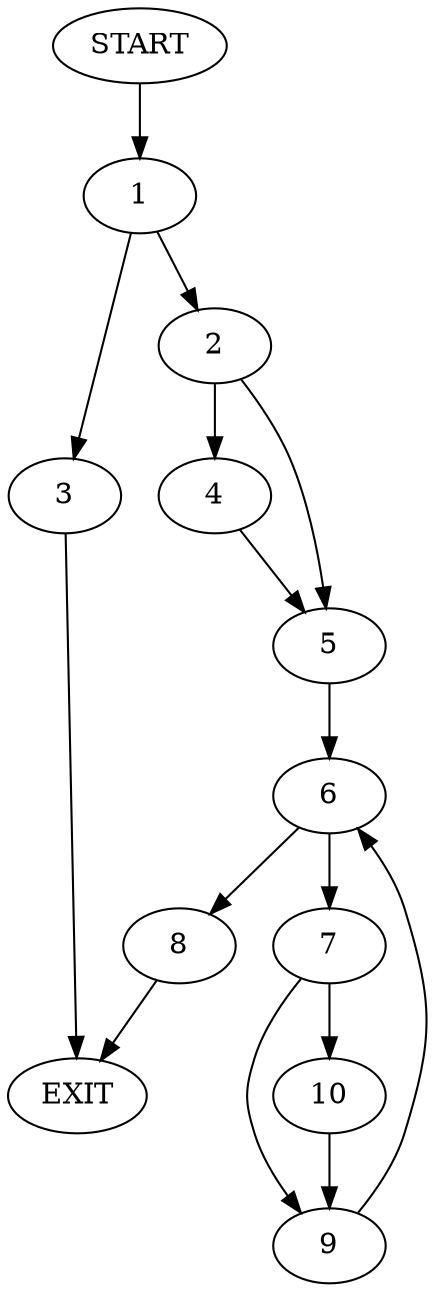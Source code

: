 digraph {
0 [label="START"]
11 [label="EXIT"]
0 -> 1
1 -> 2
1 -> 3
3 -> 11
2 -> 4
2 -> 5
5 -> 6
4 -> 5
6 -> 7
6 -> 8
7 -> 9
7 -> 10
8 -> 11
9 -> 6
10 -> 9
}
